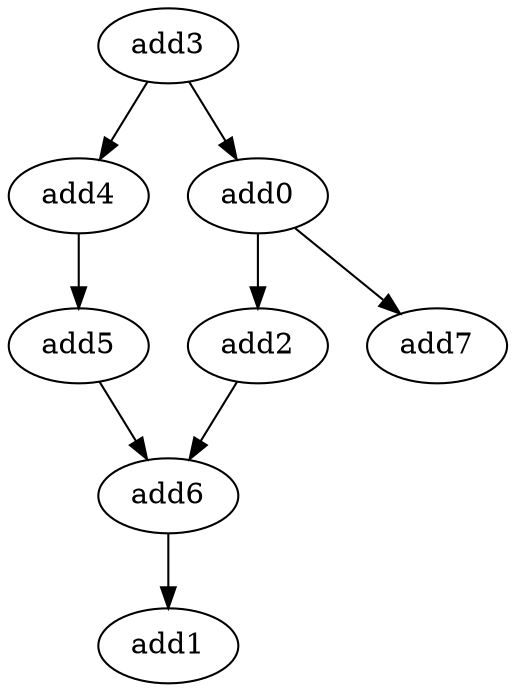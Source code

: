 strict digraph  {
add4 [opcode=add];
add2 [opcode=add];
add5 [opcode=add];
add1 [opcode=add];
add0 [opcode=add];
add7 [opcode=add];
add3 [opcode=add];
add6 [opcode=add];
add4 -> add5;
add2 -> add6;
add5 -> add6;
add0 -> add7;
add0 -> add2;
add3 -> add0;
add3 -> add4;
add6 -> add1;
}
